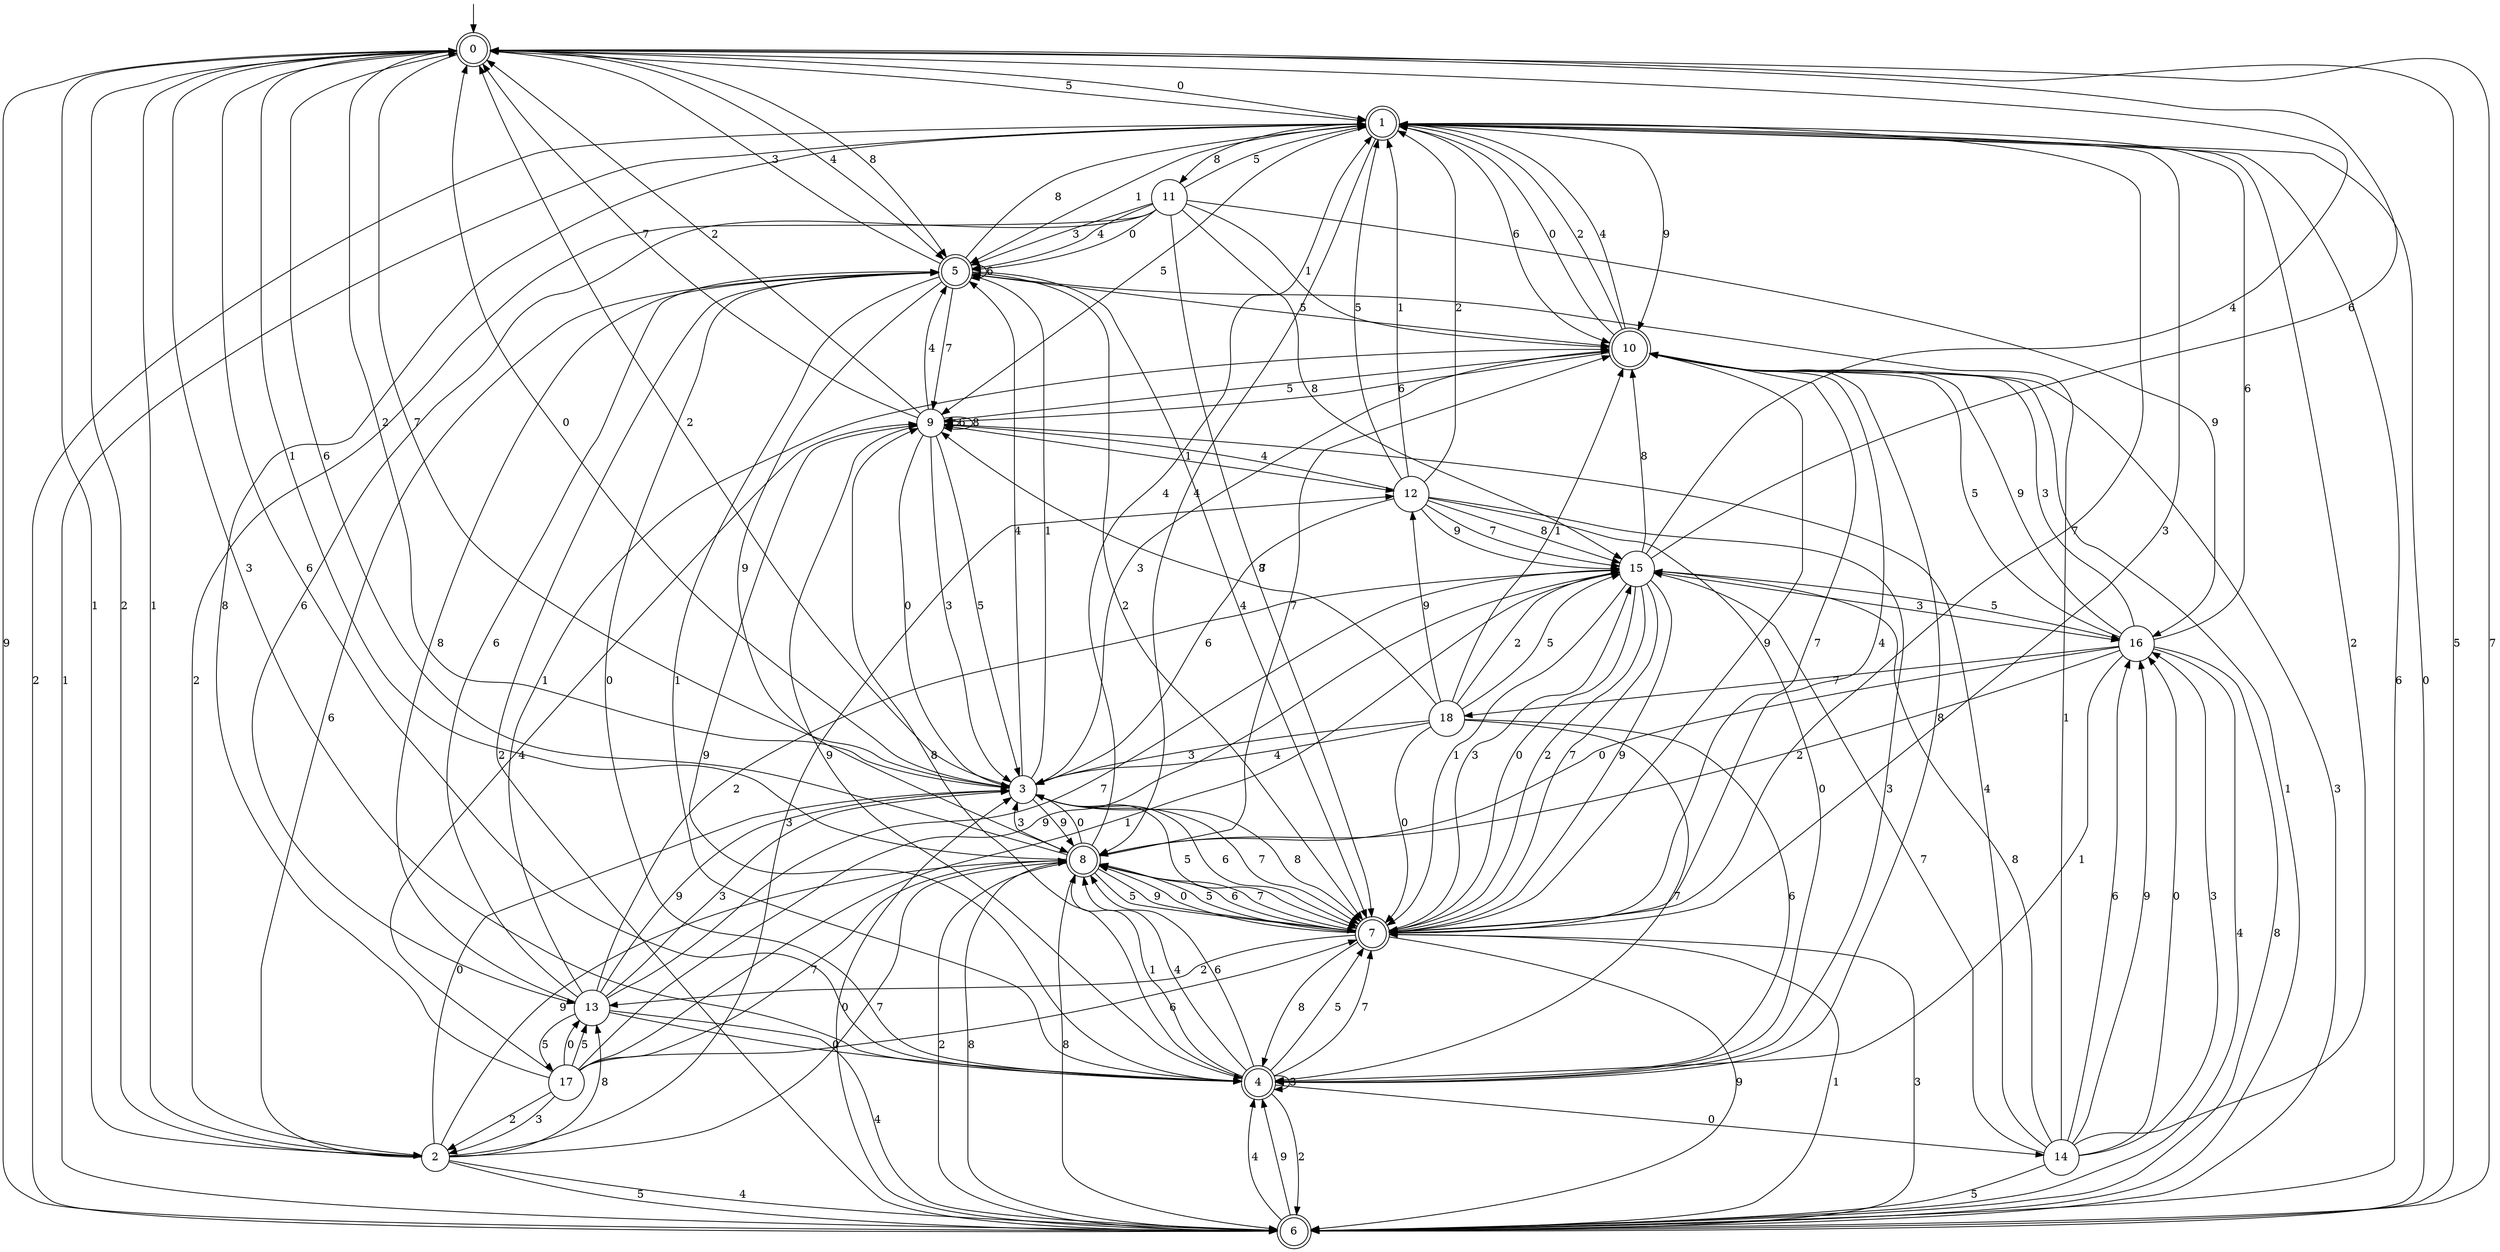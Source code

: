 digraph g {

	s0 [shape="doublecircle" label="0"];
	s1 [shape="doublecircle" label="1"];
	s2 [shape="circle" label="2"];
	s3 [shape="circle" label="3"];
	s4 [shape="doublecircle" label="4"];
	s5 [shape="doublecircle" label="5"];
	s6 [shape="doublecircle" label="6"];
	s7 [shape="doublecircle" label="7"];
	s8 [shape="doublecircle" label="8"];
	s9 [shape="circle" label="9"];
	s10 [shape="doublecircle" label="10"];
	s11 [shape="circle" label="11"];
	s12 [shape="circle" label="12"];
	s13 [shape="circle" label="13"];
	s14 [shape="circle" label="14"];
	s15 [shape="circle" label="15"];
	s16 [shape="circle" label="16"];
	s17 [shape="circle" label="17"];
	s18 [shape="circle" label="18"];
	s0 -> s1 [label="0"];
	s0 -> s2 [label="1"];
	s0 -> s3 [label="2"];
	s0 -> s4 [label="3"];
	s0 -> s5 [label="4"];
	s0 -> s1 [label="5"];
	s0 -> s4 [label="6"];
	s0 -> s3 [label="7"];
	s0 -> s5 [label="8"];
	s0 -> s6 [label="9"];
	s1 -> s6 [label="0"];
	s1 -> s5 [label="1"];
	s1 -> s6 [label="2"];
	s1 -> s7 [label="3"];
	s1 -> s8 [label="4"];
	s1 -> s9 [label="5"];
	s1 -> s10 [label="6"];
	s1 -> s7 [label="7"];
	s1 -> s11 [label="8"];
	s1 -> s10 [label="9"];
	s2 -> s3 [label="0"];
	s2 -> s0 [label="1"];
	s2 -> s0 [label="2"];
	s2 -> s12 [label="3"];
	s2 -> s6 [label="4"];
	s2 -> s6 [label="5"];
	s2 -> s5 [label="6"];
	s2 -> s8 [label="7"];
	s2 -> s13 [label="8"];
	s2 -> s8 [label="9"];
	s3 -> s0 [label="0"];
	s3 -> s5 [label="1"];
	s3 -> s0 [label="2"];
	s3 -> s10 [label="3"];
	s3 -> s5 [label="4"];
	s3 -> s7 [label="5"];
	s3 -> s7 [label="6"];
	s3 -> s7 [label="7"];
	s3 -> s7 [label="8"];
	s3 -> s8 [label="9"];
	s4 -> s14 [label="0"];
	s4 -> s8 [label="1"];
	s4 -> s6 [label="2"];
	s4 -> s4 [label="3"];
	s4 -> s8 [label="4"];
	s4 -> s7 [label="5"];
	s4 -> s8 [label="6"];
	s4 -> s7 [label="7"];
	s4 -> s9 [label="8"];
	s4 -> s9 [label="9"];
	s5 -> s4 [label="0"];
	s5 -> s4 [label="1"];
	s5 -> s7 [label="2"];
	s5 -> s0 [label="3"];
	s5 -> s7 [label="4"];
	s5 -> s10 [label="5"];
	s5 -> s5 [label="6"];
	s5 -> s9 [label="7"];
	s5 -> s1 [label="8"];
	s5 -> s8 [label="9"];
	s6 -> s3 [label="0"];
	s6 -> s1 [label="1"];
	s6 -> s5 [label="2"];
	s6 -> s7 [label="3"];
	s6 -> s4 [label="4"];
	s6 -> s0 [label="5"];
	s6 -> s1 [label="6"];
	s6 -> s0 [label="7"];
	s6 -> s8 [label="8"];
	s6 -> s4 [label="9"];
	s7 -> s8 [label="0"];
	s7 -> s6 [label="1"];
	s7 -> s13 [label="2"];
	s7 -> s15 [label="3"];
	s7 -> s10 [label="4"];
	s7 -> s8 [label="5"];
	s7 -> s8 [label="6"];
	s7 -> s8 [label="7"];
	s7 -> s4 [label="8"];
	s7 -> s6 [label="9"];
	s8 -> s3 [label="0"];
	s8 -> s0 [label="1"];
	s8 -> s6 [label="2"];
	s8 -> s3 [label="3"];
	s8 -> s1 [label="4"];
	s8 -> s7 [label="5"];
	s8 -> s0 [label="6"];
	s8 -> s10 [label="7"];
	s8 -> s6 [label="8"];
	s8 -> s7 [label="9"];
	s9 -> s3 [label="0"];
	s9 -> s12 [label="1"];
	s9 -> s0 [label="2"];
	s9 -> s3 [label="3"];
	s9 -> s5 [label="4"];
	s9 -> s3 [label="5"];
	s9 -> s9 [label="6"];
	s9 -> s0 [label="7"];
	s9 -> s9 [label="8"];
	s9 -> s4 [label="9"];
	s10 -> s1 [label="0"];
	s10 -> s6 [label="1"];
	s10 -> s1 [label="2"];
	s10 -> s6 [label="3"];
	s10 -> s1 [label="4"];
	s10 -> s9 [label="5"];
	s10 -> s9 [label="6"];
	s10 -> s7 [label="7"];
	s10 -> s4 [label="8"];
	s10 -> s7 [label="9"];
	s11 -> s5 [label="0"];
	s11 -> s10 [label="1"];
	s11 -> s2 [label="2"];
	s11 -> s5 [label="3"];
	s11 -> s5 [label="4"];
	s11 -> s1 [label="5"];
	s11 -> s13 [label="6"];
	s11 -> s7 [label="7"];
	s11 -> s15 [label="8"];
	s11 -> s16 [label="9"];
	s12 -> s4 [label="0"];
	s12 -> s1 [label="1"];
	s12 -> s1 [label="2"];
	s12 -> s4 [label="3"];
	s12 -> s9 [label="4"];
	s12 -> s1 [label="5"];
	s12 -> s3 [label="6"];
	s12 -> s15 [label="7"];
	s12 -> s15 [label="8"];
	s12 -> s15 [label="9"];
	s13 -> s4 [label="0"];
	s13 -> s10 [label="1"];
	s13 -> s15 [label="2"];
	s13 -> s3 [label="3"];
	s13 -> s6 [label="4"];
	s13 -> s17 [label="5"];
	s13 -> s5 [label="6"];
	s13 -> s15 [label="7"];
	s13 -> s5 [label="8"];
	s13 -> s3 [label="9"];
	s14 -> s16 [label="0"];
	s14 -> s5 [label="1"];
	s14 -> s1 [label="2"];
	s14 -> s16 [label="3"];
	s14 -> s9 [label="4"];
	s14 -> s6 [label="5"];
	s14 -> s16 [label="6"];
	s14 -> s15 [label="7"];
	s14 -> s15 [label="8"];
	s14 -> s16 [label="9"];
	s15 -> s7 [label="0"];
	s15 -> s7 [label="1"];
	s15 -> s7 [label="2"];
	s15 -> s16 [label="3"];
	s15 -> s0 [label="4"];
	s15 -> s16 [label="5"];
	s15 -> s0 [label="6"];
	s15 -> s7 [label="7"];
	s15 -> s10 [label="8"];
	s15 -> s7 [label="9"];
	s16 -> s8 [label="0"];
	s16 -> s4 [label="1"];
	s16 -> s8 [label="2"];
	s16 -> s10 [label="3"];
	s16 -> s6 [label="4"];
	s16 -> s10 [label="5"];
	s16 -> s1 [label="6"];
	s16 -> s18 [label="7"];
	s16 -> s6 [label="8"];
	s16 -> s10 [label="9"];
	s17 -> s13 [label="0"];
	s17 -> s15 [label="1"];
	s17 -> s2 [label="2"];
	s17 -> s2 [label="3"];
	s17 -> s9 [label="4"];
	s17 -> s13 [label="5"];
	s17 -> s7 [label="6"];
	s17 -> s8 [label="7"];
	s17 -> s1 [label="8"];
	s17 -> s15 [label="9"];
	s18 -> s7 [label="0"];
	s18 -> s10 [label="1"];
	s18 -> s15 [label="2"];
	s18 -> s3 [label="3"];
	s18 -> s3 [label="4"];
	s18 -> s15 [label="5"];
	s18 -> s4 [label="6"];
	s18 -> s4 [label="7"];
	s18 -> s9 [label="8"];
	s18 -> s12 [label="9"];

__start0 [label="" shape="none" width="0" height="0"];
__start0 -> s0;

}
